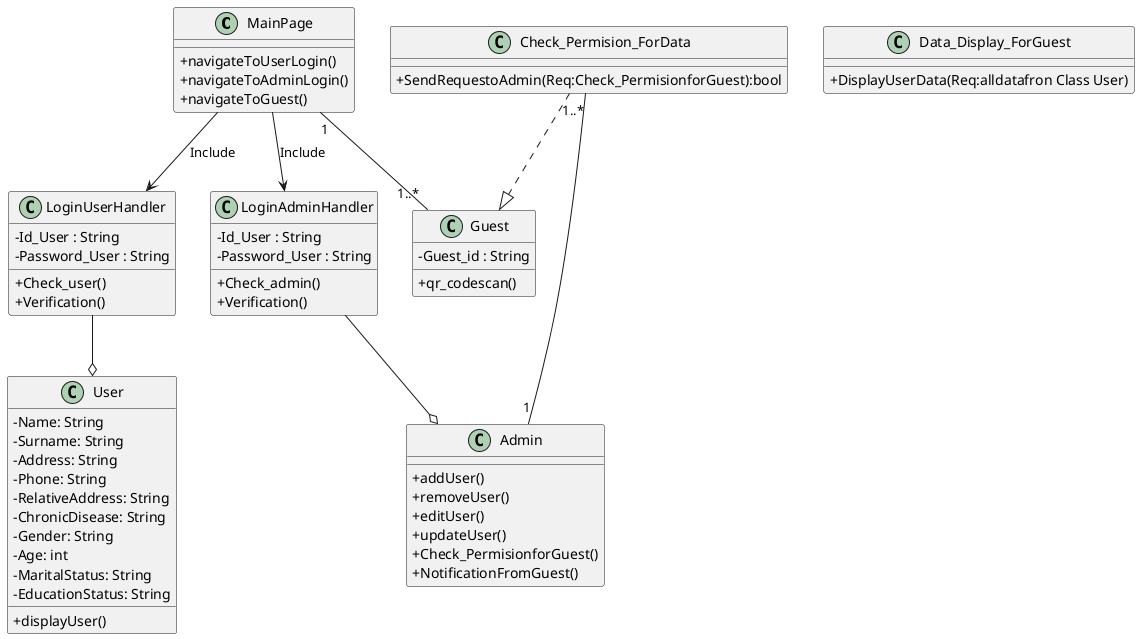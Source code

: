 @startuml
skinparam classAttributeIconSize 0

class MainPage {
  + navigateToUserLogin()
  + navigateToAdminLogin()
  + navigateToGuest()
}

class User {
  - Name: String
  - Surname: String
  - Address: String
  - Phone: String
  - RelativeAddress: String
  - ChronicDisease: String
  - Gender: String
  - Age: int
  - MaritalStatus: String
  - EducationStatus: String
  

  + displayUser()
}
class Admin {

    + addUser()
    + removeUser()
    + editUser()
    + updateUser()
    + Check_PermisionforGuest()
    + NotificationFromGuest()

}
class LoginUserHandler{
  - Id_User : String
  - Password_User : String

  + Check_user()
  + Verification()
}
class LoginAdminHandler{
  - Id_User : String
  - Password_User : String

  + Check_admin()
  + Verification()
}
class Guest {
  - Guest_id : String

  +qr_codescan()

}
class Check_Permision_ForData{
  
  + SendRequestoAdmin(Req:Check_PermisionforGuest):bool
}
class Data_Display_ForGuest{

  + DisplayUserData(Req:alldatafron Class User)
}



MainPage --> LoginUserHandler : Include
MainPage --> LoginAdminHandler : Include
MainPage "1"-- "1..*" Guest 


LoginUserHandler --o User 
LoginAdminHandler --o Admin 

Check_Permision_ForData ..|> Guest
Check_Permision_ForData "1..*" -- "1" Admin
@enduml
